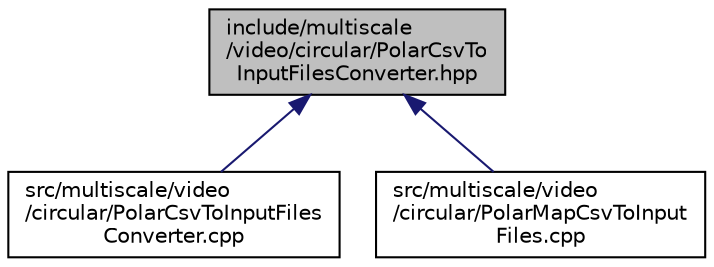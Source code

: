 digraph "include/multiscale/video/circular/PolarCsvToInputFilesConverter.hpp"
{
  edge [fontname="Helvetica",fontsize="10",labelfontname="Helvetica",labelfontsize="10"];
  node [fontname="Helvetica",fontsize="10",shape=record];
  Node1 [label="include/multiscale\l/video/circular/PolarCsvTo\lInputFilesConverter.hpp",height=0.2,width=0.4,color="black", fillcolor="grey75", style="filled" fontcolor="black"];
  Node1 -> Node2 [dir="back",color="midnightblue",fontsize="10",style="solid",fontname="Helvetica"];
  Node2 [label="src/multiscale/video\l/circular/PolarCsvToInputFiles\lConverter.cpp",height=0.2,width=0.4,color="black", fillcolor="white", style="filled",URL="$PolarCsvToInputFilesConverter_8cpp.html"];
  Node1 -> Node3 [dir="back",color="midnightblue",fontsize="10",style="solid",fontname="Helvetica"];
  Node3 [label="src/multiscale/video\l/circular/PolarMapCsvToInput\lFiles.cpp",height=0.2,width=0.4,color="black", fillcolor="white", style="filled",URL="$PolarMapCsvToInputFiles_8cpp.html"];
}
